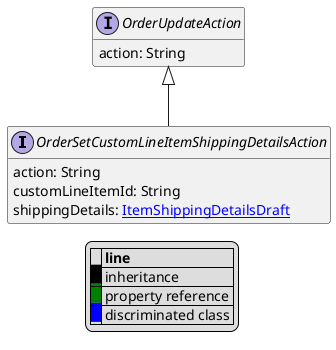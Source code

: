 @startuml

hide empty fields
hide empty methods
legend
|= |= line |
|<back:black>   </back>| inheritance |
|<back:green>   </back>| property reference |
|<back:blue>   </back>| discriminated class |
endlegend
interface OrderSetCustomLineItemShippingDetailsAction [[OrderSetCustomLineItemShippingDetailsAction.svg]] extends OrderUpdateAction {
    action: String
    customLineItemId: String
    shippingDetails: [[ItemShippingDetailsDraft.svg ItemShippingDetailsDraft]]
}
interface OrderUpdateAction [[OrderUpdateAction.svg]]  {
    action: String
}





@enduml
